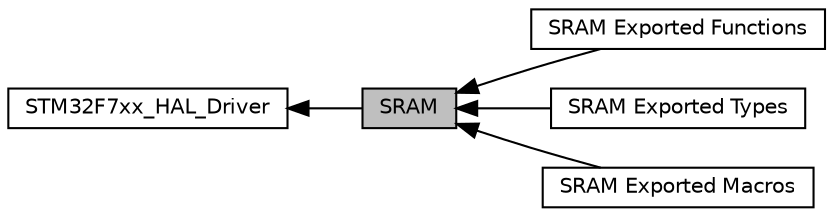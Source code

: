 digraph "SRAM"
{
  edge [fontname="Helvetica",fontsize="10",labelfontname="Helvetica",labelfontsize="10"];
  node [fontname="Helvetica",fontsize="10",shape=record];
  rankdir=LR;
  Node4 [label="SRAM Exported Functions",height=0.2,width=0.4,color="black", fillcolor="white", style="filled",URL="$group___s_r_a_m___exported___functions.html"];
  Node1 [label="STM32F7xx_HAL_Driver",height=0.2,width=0.4,color="black", fillcolor="white", style="filled",URL="$group___s_t_m32_f7xx___h_a_l___driver.html"];
  Node2 [label="SRAM Exported Types",height=0.2,width=0.4,color="black", fillcolor="white", style="filled",URL="$group___s_r_a_m___exported___types.html"];
  Node0 [label="SRAM",height=0.2,width=0.4,color="black", fillcolor="grey75", style="filled", fontcolor="black"];
  Node3 [label="SRAM Exported Macros",height=0.2,width=0.4,color="black", fillcolor="white", style="filled",URL="$group___s_r_a_m___exported___macros.html"];
  Node1->Node0 [shape=plaintext, dir="back", style="solid"];
  Node0->Node2 [shape=plaintext, dir="back", style="solid"];
  Node0->Node3 [shape=plaintext, dir="back", style="solid"];
  Node0->Node4 [shape=plaintext, dir="back", style="solid"];
}
